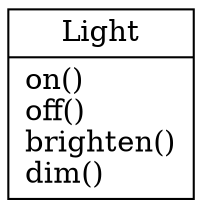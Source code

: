 digraph s {
    node[shape="record"];
    node_light[label="{Light|on()\loff()\lbrighten()\ldim()\l}"];
    }
